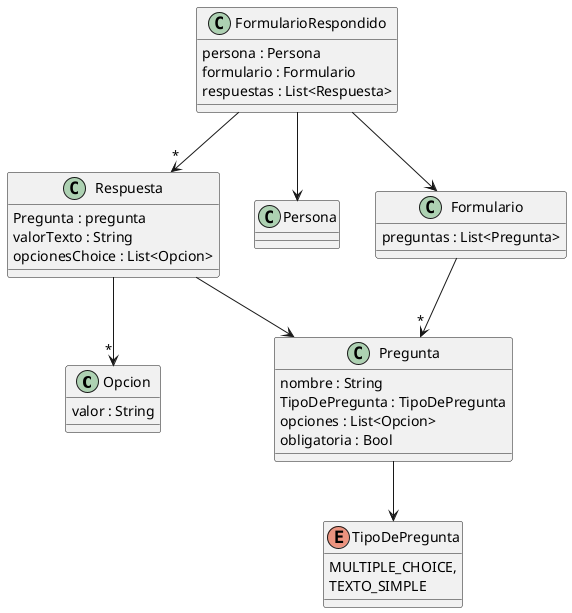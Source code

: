 @startuml hola


class Opcion{
    valor : String
}

class Respuesta{
    Pregunta : pregunta
    valorTexto : String
    opcionesChoice : List<Opcion>
}

class Persona{

}

class FormularioRespondido{
    persona : Persona
    formulario : Formulario
    respuestas : List<Respuesta>
}

class Pregunta{
    nombre : String
    TipoDePregunta : TipoDePregunta
    opciones : List<Opcion>
    obligatoria : Bool
}

Enum TipoDePregunta{
    MULTIPLE_CHOICE,
    TEXTO_SIMPLE
}
class Formulario{
    preguntas : List<Pregunta>

}

Formulario --> "*" Pregunta
FormularioRespondido --> Persona
FormularioRespondido --> Formulario
FormularioRespondido --> "*" Respuesta
Respuesta --> Pregunta
Respuesta --> "*" Opcion
Pregunta --> TipoDePregunta
@enduml